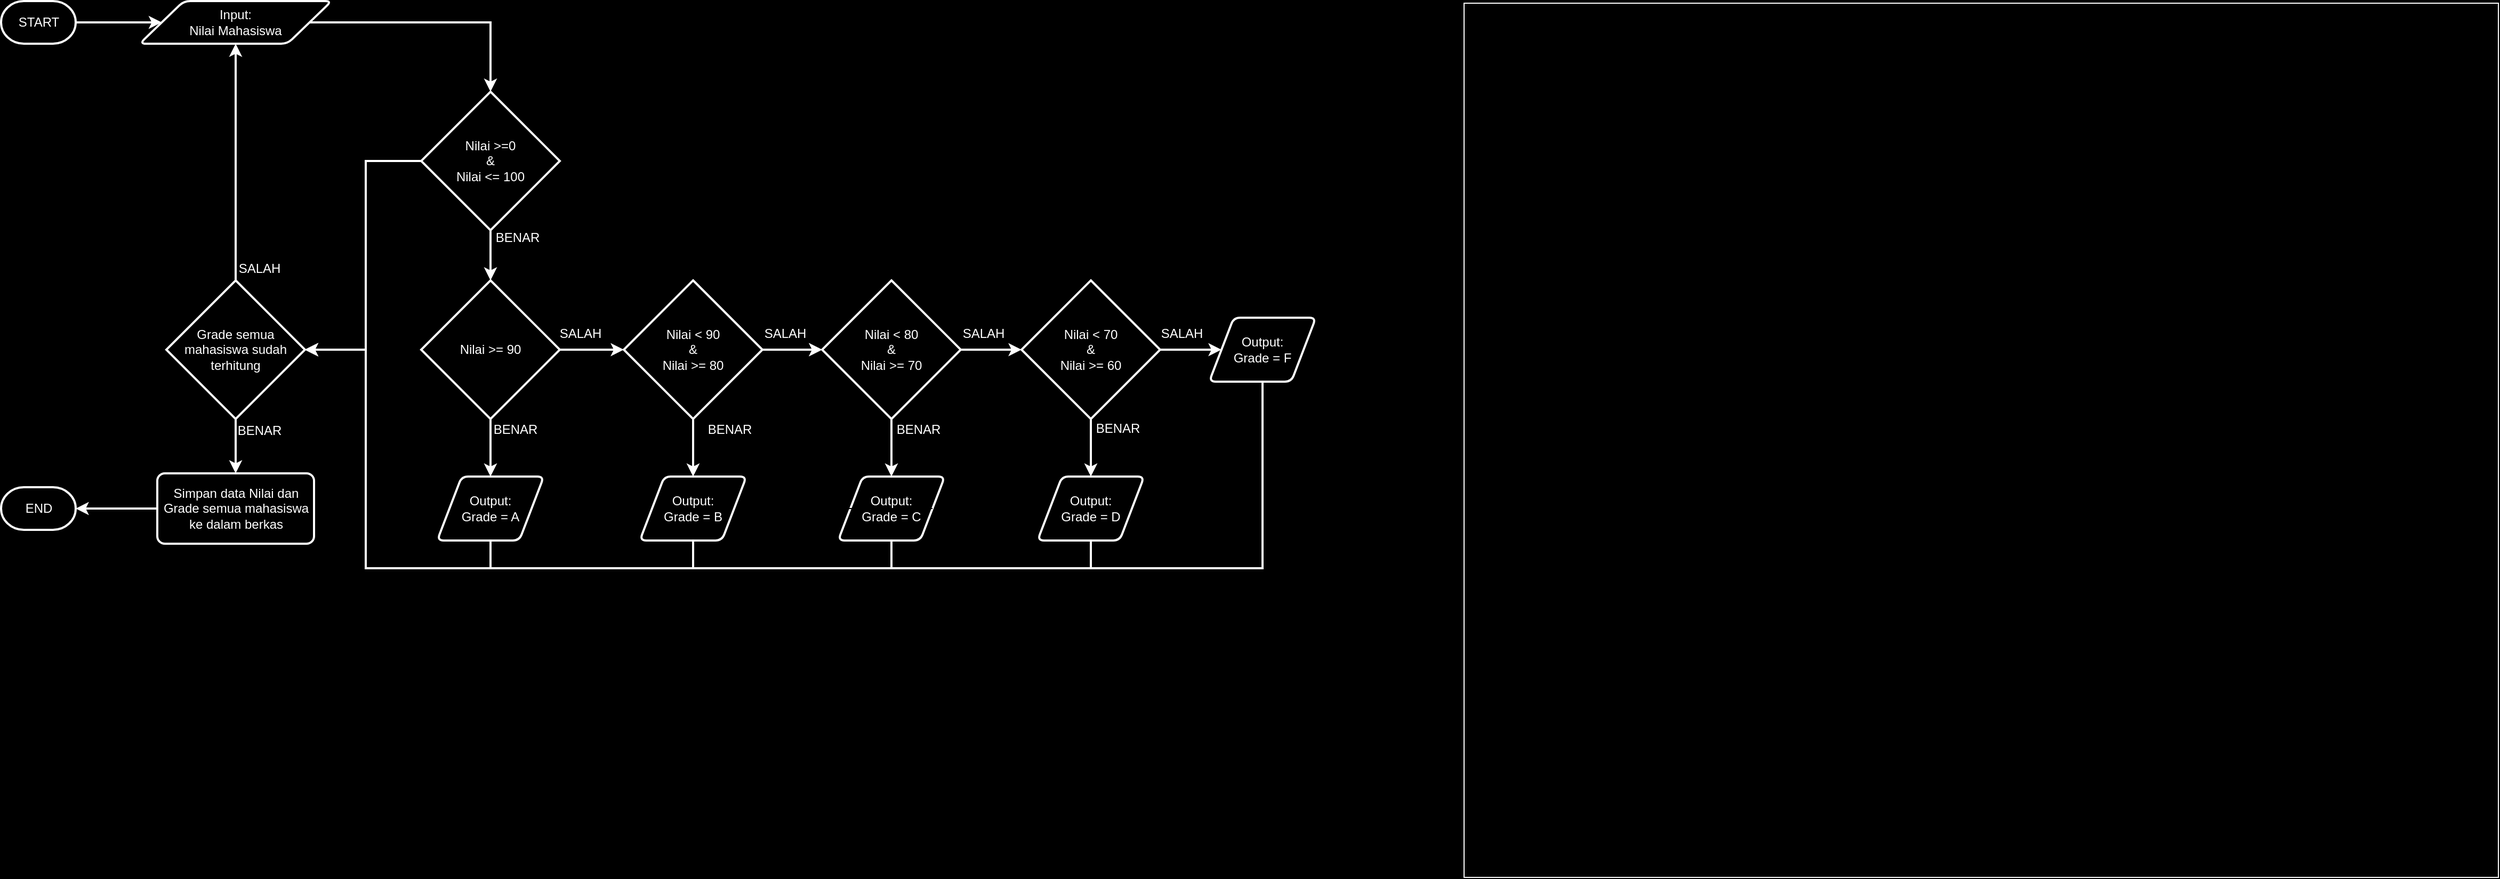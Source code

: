 <mxfile version="21.7.1" type="github">
  <diagram id="C5RBs43oDa-KdzZeNtuy" name="Page-1">
    <mxGraphModel dx="1956" dy="1885" grid="1" gridSize="10" guides="1" tooltips="1" connect="1" arrows="1" fold="1" page="1" pageScale="1" pageWidth="1169" pageHeight="827" background="#000000" math="0" shadow="0">
      <root>
        <mxCell id="WIyWlLk6GJQsqaUBKTNV-0" />
        <mxCell id="WIyWlLk6GJQsqaUBKTNV-1" parent="WIyWlLk6GJQsqaUBKTNV-0" />
        <mxCell id="swS7AuEwxA6HcnicoBHR-45" value="" style="rounded=0;whiteSpace=wrap;html=1;strokeColor=#FFFFFF;fillColor=#000000;" parent="WIyWlLk6GJQsqaUBKTNV-1" vertex="1">
          <mxGeometry x="1440" y="-90" width="970" height="820" as="geometry" />
        </mxCell>
        <mxCell id="swS7AuEwxA6HcnicoBHR-0" value="START" style="strokeWidth=2;html=1;shape=mxgraph.flowchart.terminator;fillColor=#000000;fontColor=#FFFFFF;strokeColor=#FFFFFF;" parent="WIyWlLk6GJQsqaUBKTNV-1" vertex="1">
          <mxGeometry x="68" y="-92" width="70" height="40" as="geometry" />
        </mxCell>
        <mxCell id="swS7AuEwxA6HcnicoBHR-1" value="Input:&lt;br&gt;Nilai Mahasiswa" style="shape=parallelogram;html=1;strokeWidth=2;perimeter=parallelogramPerimeter;whiteSpace=wrap;rounded=1;arcSize=12;size=0.23;fillColor=#000000;strokeColor=#FFFFFF;fontColor=#FFFFFF;" parent="WIyWlLk6GJQsqaUBKTNV-1" vertex="1">
          <mxGeometry x="198" y="-92" width="180" height="40" as="geometry" />
        </mxCell>
        <mxCell id="swS7AuEwxA6HcnicoBHR-4" value="" style="edgeStyle=orthogonalEdgeStyle;rounded=0;orthogonalLoop=1;jettySize=auto;html=1;fontSize=12;fillColor=#000000;strokeColor=#FFFFFF;fontColor=#FFFFFF;strokeWidth=2;" parent="WIyWlLk6GJQsqaUBKTNV-1" source="swS7AuEwxA6HcnicoBHR-0" target="swS7AuEwxA6HcnicoBHR-1" edge="1">
          <mxGeometry relative="1" as="geometry" />
        </mxCell>
        <mxCell id="gYKxSyvh7425BpXwHA8T-35" style="edgeStyle=orthogonalEdgeStyle;shape=connector;rounded=0;orthogonalLoop=1;jettySize=auto;html=1;exitX=0;exitY=0.5;exitDx=0;exitDy=0;exitPerimeter=0;entryX=1;entryY=0.5;entryDx=0;entryDy=0;entryPerimeter=0;labelBackgroundColor=default;strokeColor=#FFFFFF;strokeWidth=2;fontFamily=Helvetica;fontSize=12;fontColor=#FFFFFF;endArrow=classic;fillColor=#000000;" edge="1" parent="WIyWlLk6GJQsqaUBKTNV-1" source="swS7AuEwxA6HcnicoBHR-2" target="gYKxSyvh7425BpXwHA8T-2">
          <mxGeometry relative="1" as="geometry">
            <Array as="points">
              <mxPoint x="410" y="58" />
              <mxPoint x="410" y="235" />
            </Array>
          </mxGeometry>
        </mxCell>
        <mxCell id="swS7AuEwxA6HcnicoBHR-2" value="Nilai &amp;gt;=0&lt;br&gt;&amp;amp;&lt;br&gt;Nilai &amp;lt;= 100" style="strokeWidth=2;html=1;shape=mxgraph.flowchart.decision;whiteSpace=wrap;fillColor=#000000;strokeColor=#FFFFFF;fontColor=#FFFFFF;" parent="WIyWlLk6GJQsqaUBKTNV-1" vertex="1">
          <mxGeometry x="462" y="-7" width="130" height="130" as="geometry" />
        </mxCell>
        <mxCell id="swS7AuEwxA6HcnicoBHR-3" value="" style="edgeStyle=orthogonalEdgeStyle;rounded=0;orthogonalLoop=1;jettySize=auto;html=1;fontSize=12;fillColor=#000000;strokeColor=#FFFFFF;fontColor=#FFFFFF;strokeWidth=2;" parent="WIyWlLk6GJQsqaUBKTNV-1" source="swS7AuEwxA6HcnicoBHR-1" target="swS7AuEwxA6HcnicoBHR-2" edge="1">
          <mxGeometry relative="1" as="geometry" />
        </mxCell>
        <mxCell id="swS7AuEwxA6HcnicoBHR-5" value="Nilai &amp;gt;= 90" style="strokeWidth=2;html=1;shape=mxgraph.flowchart.decision;whiteSpace=wrap;fillColor=#000000;strokeColor=#FFFFFF;fontColor=#FFFFFF;" parent="WIyWlLk6GJQsqaUBKTNV-1" vertex="1">
          <mxGeometry x="462" y="170" width="130" height="130" as="geometry" />
        </mxCell>
        <mxCell id="swS7AuEwxA6HcnicoBHR-7" value="" style="edgeStyle=orthogonalEdgeStyle;rounded=0;orthogonalLoop=1;jettySize=auto;html=1;fontSize=12;fillColor=#000000;strokeColor=#FFFFFF;fontColor=#FFFFFF;strokeWidth=2;" parent="WIyWlLk6GJQsqaUBKTNV-1" source="swS7AuEwxA6HcnicoBHR-2" target="swS7AuEwxA6HcnicoBHR-5" edge="1">
          <mxGeometry relative="1" as="geometry" />
        </mxCell>
        <mxCell id="swS7AuEwxA6HcnicoBHR-16" value="BENAR" style="edgeLabel;html=1;align=center;verticalAlign=middle;resizable=0;points=[];fontSize=12;fillColor=#000000;strokeColor=#FFFFFF;fontColor=#FFFFFF;strokeWidth=2;labelBackgroundColor=none;" parent="swS7AuEwxA6HcnicoBHR-7" vertex="1" connectable="0">
          <mxGeometry x="0.1" y="1" relative="1" as="geometry">
            <mxPoint x="24" y="-19" as="offset" />
          </mxGeometry>
        </mxCell>
        <mxCell id="gYKxSyvh7425BpXwHA8T-42" style="edgeStyle=orthogonalEdgeStyle;shape=connector;rounded=0;orthogonalLoop=1;jettySize=auto;html=1;exitX=0.5;exitY=1;exitDx=0;exitDy=0;entryX=1;entryY=0.5;entryDx=0;entryDy=0;entryPerimeter=0;labelBackgroundColor=default;strokeColor=#FFFFFF;strokeWidth=2;fontFamily=Helvetica;fontSize=12;fontColor=#FFFFFF;endArrow=classic;fillColor=#000000;" edge="1" parent="WIyWlLk6GJQsqaUBKTNV-1" source="swS7AuEwxA6HcnicoBHR-6" target="gYKxSyvh7425BpXwHA8T-2">
          <mxGeometry relative="1" as="geometry">
            <Array as="points">
              <mxPoint x="527" y="440" />
              <mxPoint x="410" y="440" />
              <mxPoint x="410" y="235" />
            </Array>
          </mxGeometry>
        </mxCell>
        <mxCell id="swS7AuEwxA6HcnicoBHR-6" value="Output:&lt;br&gt;Grade = A" style="shape=parallelogram;html=1;strokeWidth=2;perimeter=parallelogramPerimeter;whiteSpace=wrap;rounded=1;arcSize=12;size=0.23;fillColor=#000000;strokeColor=#FFFFFF;fontColor=#FFFFFF;" parent="WIyWlLk6GJQsqaUBKTNV-1" vertex="1">
          <mxGeometry x="477" y="354" width="100" height="60" as="geometry" />
        </mxCell>
        <mxCell id="swS7AuEwxA6HcnicoBHR-8" value="" style="edgeStyle=orthogonalEdgeStyle;rounded=0;orthogonalLoop=1;jettySize=auto;html=1;fontSize=12;fillColor=#000000;strokeColor=#FFFFFF;fontColor=#FFFFFF;strokeWidth=2;" parent="WIyWlLk6GJQsqaUBKTNV-1" source="swS7AuEwxA6HcnicoBHR-5" target="swS7AuEwxA6HcnicoBHR-6" edge="1">
          <mxGeometry relative="1" as="geometry" />
        </mxCell>
        <mxCell id="swS7AuEwxA6HcnicoBHR-15" value="BENAR" style="edgeLabel;html=1;align=center;verticalAlign=middle;resizable=0;points=[];fontSize=12;fillColor=#000000;strokeColor=#FFFFFF;fontColor=#FFFFFF;strokeWidth=2;labelBackgroundColor=none;" parent="swS7AuEwxA6HcnicoBHR-8" vertex="1" connectable="0">
          <mxGeometry x="-0.083" y="9" relative="1" as="geometry">
            <mxPoint x="14" y="-15" as="offset" />
          </mxGeometry>
        </mxCell>
        <mxCell id="gYKxSyvh7425BpXwHA8T-24" value="" style="edgeStyle=orthogonalEdgeStyle;shape=connector;rounded=0;orthogonalLoop=1;jettySize=auto;html=1;labelBackgroundColor=default;strokeColor=#FFFFFF;strokeWidth=2;fontFamily=Helvetica;fontSize=12;fontColor=#FFFFFF;endArrow=classic;fillColor=#000000;" edge="1" parent="WIyWlLk6GJQsqaUBKTNV-1" source="swS7AuEwxA6HcnicoBHR-9" target="swS7AuEwxA6HcnicoBHR-10">
          <mxGeometry relative="1" as="geometry" />
        </mxCell>
        <mxCell id="swS7AuEwxA6HcnicoBHR-9" value="Nilai &amp;lt; 90&lt;br&gt;&amp;amp;&lt;br&gt;Nilai &amp;gt;= 80" style="strokeWidth=2;html=1;shape=mxgraph.flowchart.decision;whiteSpace=wrap;fillColor=#000000;strokeColor=#FFFFFF;fontColor=#FFFFFF;" parent="WIyWlLk6GJQsqaUBKTNV-1" vertex="1">
          <mxGeometry x="652" y="170" width="130" height="130" as="geometry" />
        </mxCell>
        <mxCell id="swS7AuEwxA6HcnicoBHR-12" value="" style="edgeStyle=orthogonalEdgeStyle;rounded=0;orthogonalLoop=1;jettySize=auto;html=1;fontSize=12;fillColor=#000000;strokeColor=#FFFFFF;fontColor=#FFFFFF;strokeWidth=2;" parent="WIyWlLk6GJQsqaUBKTNV-1" source="swS7AuEwxA6HcnicoBHR-5" target="swS7AuEwxA6HcnicoBHR-9" edge="1">
          <mxGeometry relative="1" as="geometry" />
        </mxCell>
        <mxCell id="swS7AuEwxA6HcnicoBHR-13" value="SALAH" style="edgeLabel;html=1;align=center;verticalAlign=middle;resizable=0;points=[];fontSize=12;fillColor=#000000;strokeColor=#FFFFFF;fontColor=#FFFFFF;strokeWidth=2;labelBackgroundColor=none;" parent="swS7AuEwxA6HcnicoBHR-12" vertex="1" connectable="0">
          <mxGeometry x="0.527" relative="1" as="geometry">
            <mxPoint x="-27" y="-15" as="offset" />
          </mxGeometry>
        </mxCell>
        <mxCell id="swS7AuEwxA6HcnicoBHR-20" value="" style="edgeStyle=orthogonalEdgeStyle;rounded=0;orthogonalLoop=1;jettySize=auto;html=1;fontSize=12;fillColor=#000000;strokeColor=#FFFFFF;fontColor=#FFFFFF;strokeWidth=2;" parent="WIyWlLk6GJQsqaUBKTNV-1" source="swS7AuEwxA6HcnicoBHR-9" target="swS7AuEwxA6HcnicoBHR-18" edge="1">
          <mxGeometry relative="1" as="geometry" />
        </mxCell>
        <mxCell id="swS7AuEwxA6HcnicoBHR-42" value="SALAH" style="edgeLabel;html=1;align=center;verticalAlign=middle;resizable=0;points=[];fontSize=12;fillColor=#000000;strokeColor=#FFFFFF;fontColor=#FFFFFF;strokeWidth=2;labelBackgroundColor=none;" parent="swS7AuEwxA6HcnicoBHR-20" vertex="1" connectable="0">
          <mxGeometry x="-0.659" y="-5" relative="1" as="geometry">
            <mxPoint x="11" y="-20" as="offset" />
          </mxGeometry>
        </mxCell>
        <mxCell id="gYKxSyvh7425BpXwHA8T-9" style="edgeStyle=orthogonalEdgeStyle;rounded=0;orthogonalLoop=1;jettySize=auto;html=1;exitX=1;exitY=0.5;exitDx=0;exitDy=0;" edge="1" parent="WIyWlLk6GJQsqaUBKTNV-1" source="swS7AuEwxA6HcnicoBHR-10">
          <mxGeometry relative="1" as="geometry">
            <mxPoint x="992" y="411.174" as="targetPoint" />
          </mxGeometry>
        </mxCell>
        <mxCell id="gYKxSyvh7425BpXwHA8T-45" style="edgeStyle=orthogonalEdgeStyle;shape=connector;rounded=0;orthogonalLoop=1;jettySize=auto;html=1;exitX=0.5;exitY=1;exitDx=0;exitDy=0;entryX=1;entryY=0.5;entryDx=0;entryDy=0;entryPerimeter=0;labelBackgroundColor=default;strokeColor=#FFFFFF;strokeWidth=2;fontFamily=Helvetica;fontSize=12;fontColor=#FFFFFF;endArrow=classic;fillColor=#000000;" edge="1" parent="WIyWlLk6GJQsqaUBKTNV-1" source="swS7AuEwxA6HcnicoBHR-19" target="gYKxSyvh7425BpXwHA8T-2">
          <mxGeometry relative="1" as="geometry">
            <Array as="points">
              <mxPoint x="903" y="440" />
              <mxPoint x="410" y="440" />
              <mxPoint x="410" y="235" />
            </Array>
          </mxGeometry>
        </mxCell>
        <mxCell id="swS7AuEwxA6HcnicoBHR-19" value="Output:&lt;br&gt;Grade = C" style="shape=parallelogram;html=1;strokeWidth=2;perimeter=parallelogramPerimeter;whiteSpace=wrap;rounded=1;arcSize=12;size=0.23;fillColor=#000000;strokeColor=#FFFFFF;fontColor=#FFFFFF;" parent="WIyWlLk6GJQsqaUBKTNV-1" vertex="1">
          <mxGeometry x="853" y="354" width="100" height="60" as="geometry" />
        </mxCell>
        <mxCell id="swS7AuEwxA6HcnicoBHR-17" value="" style="edgeStyle=orthogonalEdgeStyle;rounded=0;orthogonalLoop=1;jettySize=auto;html=1;fontSize=12;fillColor=#000000;strokeColor=#FFFFFF;fontColor=#FFFFFF;strokeWidth=2;" parent="WIyWlLk6GJQsqaUBKTNV-1" source="swS7AuEwxA6HcnicoBHR-18" target="swS7AuEwxA6HcnicoBHR-19" edge="1">
          <mxGeometry relative="1" as="geometry" />
        </mxCell>
        <mxCell id="swS7AuEwxA6HcnicoBHR-38" value="BENAR" style="edgeLabel;html=1;align=center;verticalAlign=middle;resizable=0;points=[];fontSize=12;fillColor=#000000;strokeColor=#FFFFFF;fontColor=#FFFFFF;strokeWidth=2;labelBackgroundColor=none;" parent="swS7AuEwxA6HcnicoBHR-17" vertex="1" connectable="0">
          <mxGeometry x="-0.041" y="3" relative="1" as="geometry">
            <mxPoint x="22" y="-16" as="offset" />
          </mxGeometry>
        </mxCell>
        <mxCell id="gYKxSyvh7425BpXwHA8T-25" value="" style="edgeStyle=orthogonalEdgeStyle;shape=connector;rounded=0;orthogonalLoop=1;jettySize=auto;html=1;labelBackgroundColor=default;strokeColor=#FFFFFF;strokeWidth=2;fontFamily=Helvetica;fontSize=12;fontColor=#FFFFFF;endArrow=classic;fillColor=#000000;" edge="1" parent="WIyWlLk6GJQsqaUBKTNV-1" source="swS7AuEwxA6HcnicoBHR-22" target="swS7AuEwxA6HcnicoBHR-25">
          <mxGeometry relative="1" as="geometry" />
        </mxCell>
        <mxCell id="swS7AuEwxA6HcnicoBHR-22" value="Nilai &amp;lt; 70&lt;br&gt;&amp;amp;&lt;br&gt;Nilai &amp;gt;= 60" style="strokeWidth=2;html=1;shape=mxgraph.flowchart.decision;whiteSpace=wrap;fillColor=#000000;strokeColor=#FFFFFF;fontColor=#FFFFFF;" parent="WIyWlLk6GJQsqaUBKTNV-1" vertex="1">
          <mxGeometry x="1025" y="170" width="130" height="130" as="geometry" />
        </mxCell>
        <mxCell id="swS7AuEwxA6HcnicoBHR-24" value="" style="edgeStyle=orthogonalEdgeStyle;rounded=0;orthogonalLoop=1;jettySize=auto;html=1;fontSize=12;fillColor=#000000;strokeColor=#FFFFFF;fontColor=#FFFFFF;strokeWidth=2;" parent="WIyWlLk6GJQsqaUBKTNV-1" source="swS7AuEwxA6HcnicoBHR-18" target="swS7AuEwxA6HcnicoBHR-22" edge="1">
          <mxGeometry relative="1" as="geometry" />
        </mxCell>
        <mxCell id="swS7AuEwxA6HcnicoBHR-41" value="SALAH" style="edgeLabel;html=1;align=center;verticalAlign=middle;resizable=0;points=[];fontSize=12;fillColor=#000000;strokeColor=#FFFFFF;fontColor=#FFFFFF;strokeWidth=2;labelBackgroundColor=none;" parent="swS7AuEwxA6HcnicoBHR-24" vertex="1" connectable="0">
          <mxGeometry x="-0.521" y="1" relative="1" as="geometry">
            <mxPoint x="7" y="-14" as="offset" />
          </mxGeometry>
        </mxCell>
        <mxCell id="gYKxSyvh7425BpXwHA8T-46" style="edgeStyle=orthogonalEdgeStyle;shape=connector;rounded=0;orthogonalLoop=1;jettySize=auto;html=1;exitX=0.5;exitY=1;exitDx=0;exitDy=0;entryX=1;entryY=0.5;entryDx=0;entryDy=0;entryPerimeter=0;labelBackgroundColor=default;strokeColor=#FFFFFF;strokeWidth=2;fontFamily=Helvetica;fontSize=12;fontColor=#FFFFFF;endArrow=classic;fillColor=#000000;" edge="1" parent="WIyWlLk6GJQsqaUBKTNV-1" source="swS7AuEwxA6HcnicoBHR-23" target="gYKxSyvh7425BpXwHA8T-2">
          <mxGeometry relative="1" as="geometry">
            <Array as="points">
              <mxPoint x="1090" y="440" />
              <mxPoint x="410" y="440" />
              <mxPoint x="410" y="235" />
            </Array>
          </mxGeometry>
        </mxCell>
        <mxCell id="swS7AuEwxA6HcnicoBHR-23" value="Output:&lt;br&gt;Grade = D" style="shape=parallelogram;html=1;strokeWidth=2;perimeter=parallelogramPerimeter;whiteSpace=wrap;rounded=1;arcSize=12;size=0.23;fillColor=#000000;strokeColor=#FFFFFF;fontColor=#FFFFFF;" parent="WIyWlLk6GJQsqaUBKTNV-1" vertex="1">
          <mxGeometry x="1040" y="354" width="100" height="60" as="geometry" />
        </mxCell>
        <mxCell id="swS7AuEwxA6HcnicoBHR-21" value="" style="edgeStyle=orthogonalEdgeStyle;rounded=0;orthogonalLoop=1;jettySize=auto;html=1;fontSize=12;fillColor=#000000;strokeColor=#FFFFFF;fontColor=#FFFFFF;strokeWidth=2;" parent="WIyWlLk6GJQsqaUBKTNV-1" source="swS7AuEwxA6HcnicoBHR-22" target="swS7AuEwxA6HcnicoBHR-23" edge="1">
          <mxGeometry relative="1" as="geometry" />
        </mxCell>
        <mxCell id="swS7AuEwxA6HcnicoBHR-39" value="BENAR" style="edgeLabel;html=1;align=center;verticalAlign=middle;resizable=0;points=[];fontSize=12;fillColor=#000000;strokeColor=#FFFFFF;fontColor=#FFFFFF;strokeWidth=2;labelBackgroundColor=none;" parent="swS7AuEwxA6HcnicoBHR-21" vertex="1" connectable="0">
          <mxGeometry x="-0.219" y="-4" relative="1" as="geometry">
            <mxPoint x="29" y="-12" as="offset" />
          </mxGeometry>
        </mxCell>
        <mxCell id="gYKxSyvh7425BpXwHA8T-47" style="edgeStyle=orthogonalEdgeStyle;shape=connector;rounded=0;orthogonalLoop=1;jettySize=auto;html=1;exitX=0.5;exitY=1;exitDx=0;exitDy=0;entryX=1;entryY=0.5;entryDx=0;entryDy=0;entryPerimeter=0;labelBackgroundColor=default;strokeColor=#FFFFFF;strokeWidth=2;fontFamily=Helvetica;fontSize=12;fontColor=#FFFFFF;endArrow=classic;fillColor=#000000;" edge="1" parent="WIyWlLk6GJQsqaUBKTNV-1" source="swS7AuEwxA6HcnicoBHR-25" target="gYKxSyvh7425BpXwHA8T-2">
          <mxGeometry relative="1" as="geometry">
            <Array as="points">
              <mxPoint x="1251" y="440" />
              <mxPoint x="410" y="440" />
              <mxPoint x="410" y="235" />
            </Array>
          </mxGeometry>
        </mxCell>
        <mxCell id="swS7AuEwxA6HcnicoBHR-25" value="Output:&lt;br&gt;Grade = F" style="shape=parallelogram;html=1;strokeWidth=2;perimeter=parallelogramPerimeter;whiteSpace=wrap;rounded=1;arcSize=12;size=0.23;fillColor=#000000;strokeColor=#FFFFFF;fontColor=#FFFFFF;" parent="WIyWlLk6GJQsqaUBKTNV-1" vertex="1">
          <mxGeometry x="1201" y="205" width="100" height="60" as="geometry" />
        </mxCell>
        <mxCell id="gYKxSyvh7425BpXwHA8T-28" value="" style="edgeStyle=orthogonalEdgeStyle;shape=connector;rounded=0;orthogonalLoop=1;jettySize=auto;html=1;labelBackgroundColor=default;strokeColor=#FFFFFF;strokeWidth=2;fontFamily=Helvetica;fontSize=12;fontColor=#FFFFFF;endArrow=classic;fillColor=#000000;" edge="1" parent="WIyWlLk6GJQsqaUBKTNV-1" source="gYKxSyvh7425BpXwHA8T-2" target="swS7AuEwxA6HcnicoBHR-1">
          <mxGeometry relative="1" as="geometry" />
        </mxCell>
        <mxCell id="gYKxSyvh7425BpXwHA8T-30" value="SALAH" style="edgeLabel;html=1;align=center;verticalAlign=middle;resizable=0;points=[];fontSize=12;fontFamily=Helvetica;fontColor=#FFFFFF;fillColor=#000000;strokeColor=#FFFFFF;labelBackgroundColor=none;strokeWidth=2;" vertex="1" connectable="0" parent="gYKxSyvh7425BpXwHA8T-28">
          <mxGeometry x="-0.136" y="2" relative="1" as="geometry">
            <mxPoint x="24" y="85" as="offset" />
          </mxGeometry>
        </mxCell>
        <mxCell id="gYKxSyvh7425BpXwHA8T-39" value="" style="edgeStyle=orthogonalEdgeStyle;shape=connector;rounded=0;orthogonalLoop=1;jettySize=auto;html=1;labelBackgroundColor=default;strokeColor=#FFFFFF;strokeWidth=2;fontFamily=Helvetica;fontSize=12;fontColor=#FFFFFF;endArrow=classic;fillColor=#000000;" edge="1" parent="WIyWlLk6GJQsqaUBKTNV-1" source="gYKxSyvh7425BpXwHA8T-2" target="gYKxSyvh7425BpXwHA8T-36">
          <mxGeometry relative="1" as="geometry" />
        </mxCell>
        <mxCell id="gYKxSyvh7425BpXwHA8T-41" value="BENAR" style="edgeLabel;html=1;align=center;verticalAlign=middle;resizable=0;points=[];fontSize=12;fontFamily=Helvetica;fontColor=#FFFFFF;fillColor=#000000;strokeColor=#FFFFFF;labelBackgroundColor=none;strokeWidth=2;" vertex="1" connectable="0" parent="gYKxSyvh7425BpXwHA8T-39">
          <mxGeometry x="-0.735" y="-2" relative="1" as="geometry">
            <mxPoint x="24" y="4" as="offset" />
          </mxGeometry>
        </mxCell>
        <mxCell id="gYKxSyvh7425BpXwHA8T-2" value="Grade semua mahasiswa sudah terhitung" style="strokeWidth=2;html=1;shape=mxgraph.flowchart.decision;whiteSpace=wrap;fillColor=#000000;strokeColor=#FFFFFF;fontColor=#FFFFFF;" vertex="1" parent="WIyWlLk6GJQsqaUBKTNV-1">
          <mxGeometry x="223" y="170" width="130" height="130" as="geometry" />
        </mxCell>
        <mxCell id="gYKxSyvh7425BpXwHA8T-20" value="" style="edgeStyle=orthogonalEdgeStyle;rounded=0;orthogonalLoop=1;jettySize=auto;html=1;fontSize=12;fillColor=#000000;strokeColor=#FFFFFF;fontColor=#FFFFFF;strokeWidth=2;" edge="1" parent="WIyWlLk6GJQsqaUBKTNV-1" source="swS7AuEwxA6HcnicoBHR-9" target="swS7AuEwxA6HcnicoBHR-18">
          <mxGeometry relative="1" as="geometry">
            <mxPoint x="782" y="235" as="sourcePoint" />
            <mxPoint x="1022" y="255" as="targetPoint" />
          </mxGeometry>
        </mxCell>
        <mxCell id="gYKxSyvh7425BpXwHA8T-21" value="BENAR" style="edgeLabel;html=1;align=center;verticalAlign=middle;resizable=0;points=[];fontSize=12;fillColor=#000000;strokeColor=#FFFFFF;fontColor=#FFFFFF;strokeWidth=2;labelBackgroundColor=none;" vertex="1" connectable="0" parent="gYKxSyvh7425BpXwHA8T-20">
          <mxGeometry x="-0.041" y="3" relative="1" as="geometry">
            <mxPoint x="-58" y="78" as="offset" />
          </mxGeometry>
        </mxCell>
        <mxCell id="swS7AuEwxA6HcnicoBHR-18" value="Nilai &amp;lt; 80&lt;br&gt;&amp;amp;&lt;br&gt;Nilai &amp;gt;= 70" style="strokeWidth=2;html=1;shape=mxgraph.flowchart.decision;whiteSpace=wrap;fillColor=#000000;strokeColor=#FFFFFF;fontColor=#FFFFFF;" parent="WIyWlLk6GJQsqaUBKTNV-1" vertex="1">
          <mxGeometry x="838" y="170" width="130" height="130" as="geometry" />
        </mxCell>
        <mxCell id="gYKxSyvh7425BpXwHA8T-22" value="" style="edgeStyle=orthogonalEdgeStyle;rounded=0;orthogonalLoop=1;jettySize=auto;html=1;exitX=1;exitY=0.5;exitDx=0;exitDy=0;" edge="1" parent="WIyWlLk6GJQsqaUBKTNV-1" source="swS7AuEwxA6HcnicoBHR-19" target="swS7AuEwxA6HcnicoBHR-10">
          <mxGeometry relative="1" as="geometry">
            <mxPoint x="992" y="411.174" as="targetPoint" />
            <mxPoint x="700" y="570" as="sourcePoint" />
          </mxGeometry>
        </mxCell>
        <mxCell id="gYKxSyvh7425BpXwHA8T-43" style="edgeStyle=orthogonalEdgeStyle;shape=connector;rounded=0;orthogonalLoop=1;jettySize=auto;html=1;exitX=0.5;exitY=1;exitDx=0;exitDy=0;entryX=1;entryY=0.5;entryDx=0;entryDy=0;entryPerimeter=0;labelBackgroundColor=default;strokeColor=#FFFFFF;strokeWidth=2;fontFamily=Helvetica;fontSize=12;fontColor=#FFFFFF;endArrow=classic;fillColor=#000000;" edge="1" parent="WIyWlLk6GJQsqaUBKTNV-1" source="swS7AuEwxA6HcnicoBHR-10" target="gYKxSyvh7425BpXwHA8T-2">
          <mxGeometry relative="1" as="geometry">
            <Array as="points">
              <mxPoint x="717" y="440" />
              <mxPoint x="410" y="440" />
              <mxPoint x="410" y="235" />
            </Array>
          </mxGeometry>
        </mxCell>
        <mxCell id="swS7AuEwxA6HcnicoBHR-10" value="Output:&lt;br&gt;Grade = B" style="shape=parallelogram;html=1;strokeWidth=2;perimeter=parallelogramPerimeter;whiteSpace=wrap;rounded=1;arcSize=12;size=0.23;fillColor=#000000;strokeColor=#FFFFFF;fontColor=#FFFFFF;" parent="WIyWlLk6GJQsqaUBKTNV-1" vertex="1">
          <mxGeometry x="667" y="354" width="100" height="60" as="geometry" />
        </mxCell>
        <mxCell id="gYKxSyvh7425BpXwHA8T-26" value="SALAH" style="edgeLabel;html=1;align=center;verticalAlign=middle;resizable=0;points=[];fontSize=12;fillColor=#000000;strokeColor=#FFFFFF;fontColor=#FFFFFF;strokeWidth=2;labelBackgroundColor=none;" vertex="1" connectable="0" parent="WIyWlLk6GJQsqaUBKTNV-1">
          <mxGeometry x="1175.003" y="220" as="geometry" />
        </mxCell>
        <mxCell id="gYKxSyvh7425BpXwHA8T-31" value="END" style="strokeWidth=2;html=1;shape=mxgraph.flowchart.terminator;fillColor=#000000;fontColor=#FFFFFF;strokeColor=#FFFFFF;" vertex="1" parent="WIyWlLk6GJQsqaUBKTNV-1">
          <mxGeometry x="68" y="364" width="70" height="40" as="geometry" />
        </mxCell>
        <mxCell id="gYKxSyvh7425BpXwHA8T-38" value="" style="edgeStyle=orthogonalEdgeStyle;shape=connector;rounded=0;orthogonalLoop=1;jettySize=auto;html=1;labelBackgroundColor=default;strokeColor=#FFFFFF;strokeWidth=2;fontFamily=Helvetica;fontSize=12;fontColor=#FFFFFF;endArrow=classic;fillColor=#000000;" edge="1" parent="WIyWlLk6GJQsqaUBKTNV-1" source="gYKxSyvh7425BpXwHA8T-36" target="gYKxSyvh7425BpXwHA8T-31">
          <mxGeometry relative="1" as="geometry" />
        </mxCell>
        <mxCell id="gYKxSyvh7425BpXwHA8T-36" value="Simpan data Nilai dan Grade semua mahasiswa ke dalam berkas" style="rounded=1;whiteSpace=wrap;html=1;absoluteArcSize=1;arcSize=14;strokeWidth=2;fontFamily=Helvetica;fontSize=12;fontColor=#FFFFFF;fillColor=#000000;strokeColor=#FFFFFF;" vertex="1" parent="WIyWlLk6GJQsqaUBKTNV-1">
          <mxGeometry x="214.5" y="351" width="147" height="66" as="geometry" />
        </mxCell>
      </root>
    </mxGraphModel>
  </diagram>
</mxfile>
